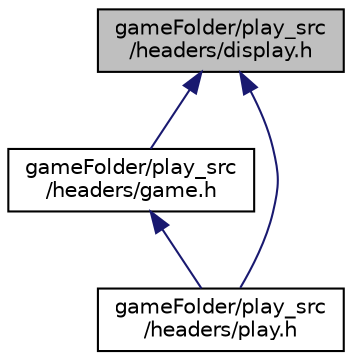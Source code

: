 digraph "gameFolder/play_src/headers/display.h"
{
 // LATEX_PDF_SIZE
  edge [fontname="Helvetica",fontsize="10",labelfontname="Helvetica",labelfontsize="10"];
  node [fontname="Helvetica",fontsize="10",shape=record];
  Node1 [label="gameFolder/play_src\l/headers/display.h",height=0.2,width=0.4,color="black", fillcolor="grey75", style="filled", fontcolor="black",tooltip="everything relate to the display"];
  Node1 -> Node2 [dir="back",color="midnightblue",fontsize="10",style="solid",fontname="Helvetica"];
  Node2 [label="gameFolder/play_src\l/headers/game.h",height=0.2,width=0.4,color="black", fillcolor="white", style="filled",URL="$game_8h.html",tooltip="game action on each turn"];
  Node2 -> Node3 [dir="back",color="midnightblue",fontsize="10",style="solid",fontname="Helvetica"];
  Node3 [label="gameFolder/play_src\l/headers/play.h",height=0.2,width=0.4,color="black", fillcolor="white", style="filled",URL="$play_8h.html",tooltip="the main file of the play exec"];
  Node1 -> Node3 [dir="back",color="midnightblue",fontsize="10",style="solid",fontname="Helvetica"];
}
